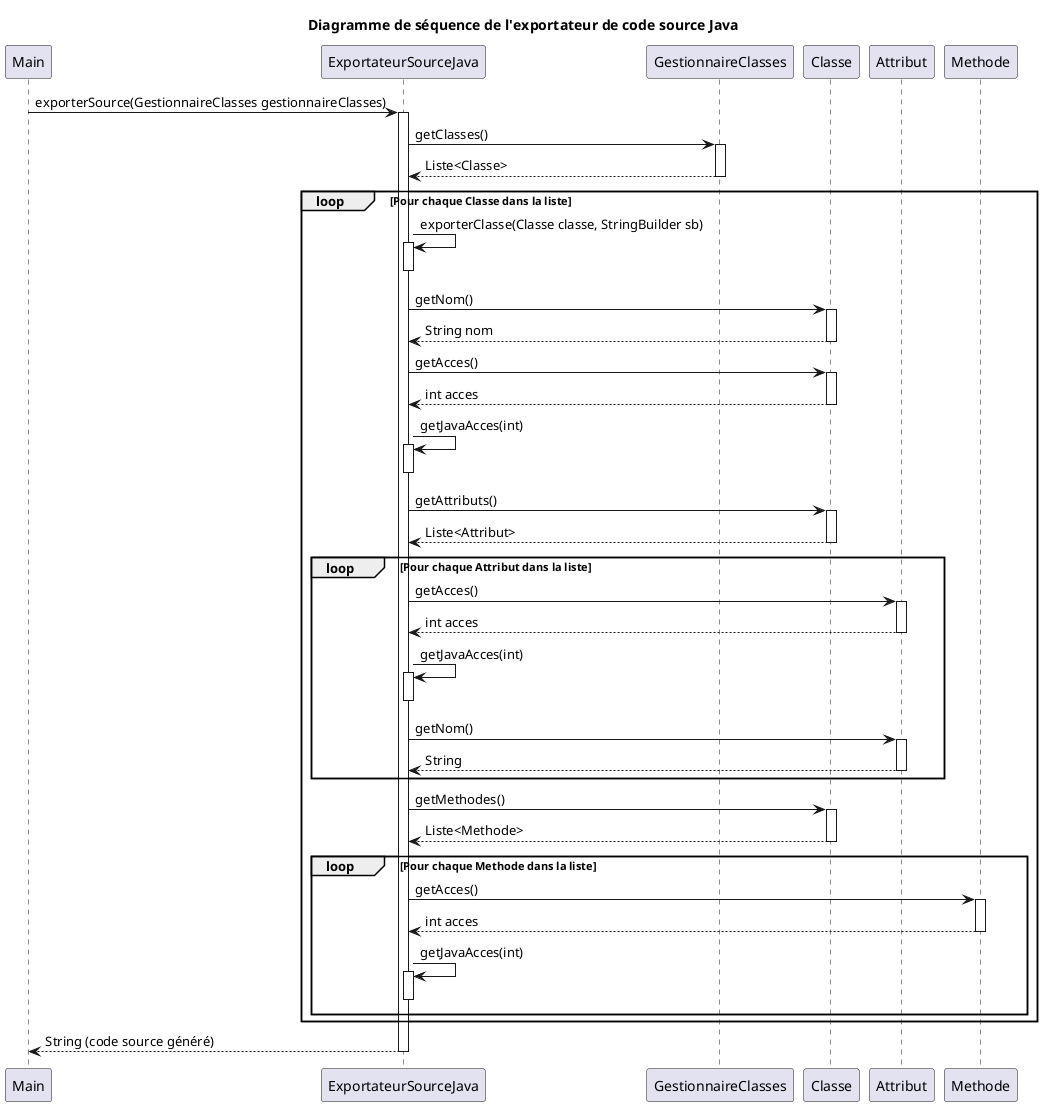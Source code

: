 @startuml
title Diagramme de séquence de l'exportateur de code source Java

participant Main
participant ExportateurSourceJava
participant GestionnaireClasses
participant Classe
participant Attribut
participant Methode

Main -> ExportateurSourceJava: exporterSource(GestionnaireClasses gestionnaireClasses)
activate ExportateurSourceJava

ExportateurSourceJava -> GestionnaireClasses: getClasses()
activate GestionnaireClasses
GestionnaireClasses --> ExportateurSourceJava: Liste<Classe>
deactivate GestionnaireClasses

loop Pour chaque Classe dans la liste
    ExportateurSourceJava -> ExportateurSourceJava: exporterClasse(Classe classe, StringBuilder sb)
    activate ExportateurSourceJava
    deactivate ExportateurSourceJava

    ExportateurSourceJava -> Classe: getNom()
    activate Classe
    Classe --> ExportateurSourceJava: String nom
    deactivate Classe

    ExportateurSourceJava -> Classe: getAcces()
    activate Classe
    Classe --> ExportateurSourceJava: int acces
    deactivate Classe

    ExportateurSourceJava -> ExportateurSourceJava: getJavaAcces(int)
    activate ExportateurSourceJava
    deactivate ExportateurSourceJava

    ExportateurSourceJava -> Classe: getAttributs()
    activate Classe
    Classe --> ExportateurSourceJava: Liste<Attribut>
    deactivate Classe

    loop Pour chaque Attribut dans la liste
        ExportateurSourceJava -> Attribut: getAcces()
        activate Attribut
        Attribut --> ExportateurSourceJava: int acces
        deactivate Attribut

        ExportateurSourceJava -> ExportateurSourceJava: getJavaAcces(int)
        activate ExportateurSourceJava
        deactivate ExportateurSourceJava

        ExportateurSourceJava -> Attribut: getNom()
        activate Attribut
        Attribut --> ExportateurSourceJava: String
        deactivate Attribut
    end

    ExportateurSourceJava -> Classe: getMethodes()
    activate Classe
    Classe --> ExportateurSourceJava: Liste<Methode>
    deactivate Classe

    loop Pour chaque Methode dans la liste
        ExportateurSourceJava -> Methode: getAcces()
        activate Methode
        Methode --> ExportateurSourceJava: int acces
        deactivate Methode

        ExportateurSourceJava -> ExportateurSourceJava: getJavaAcces(int)
        activate ExportateurSourceJava
        deactivate ExportateurSourceJava
    end
end

ExportateurSourceJava --> Main: String (code source généré)
deactivate ExportateurSourceJava
@enduml